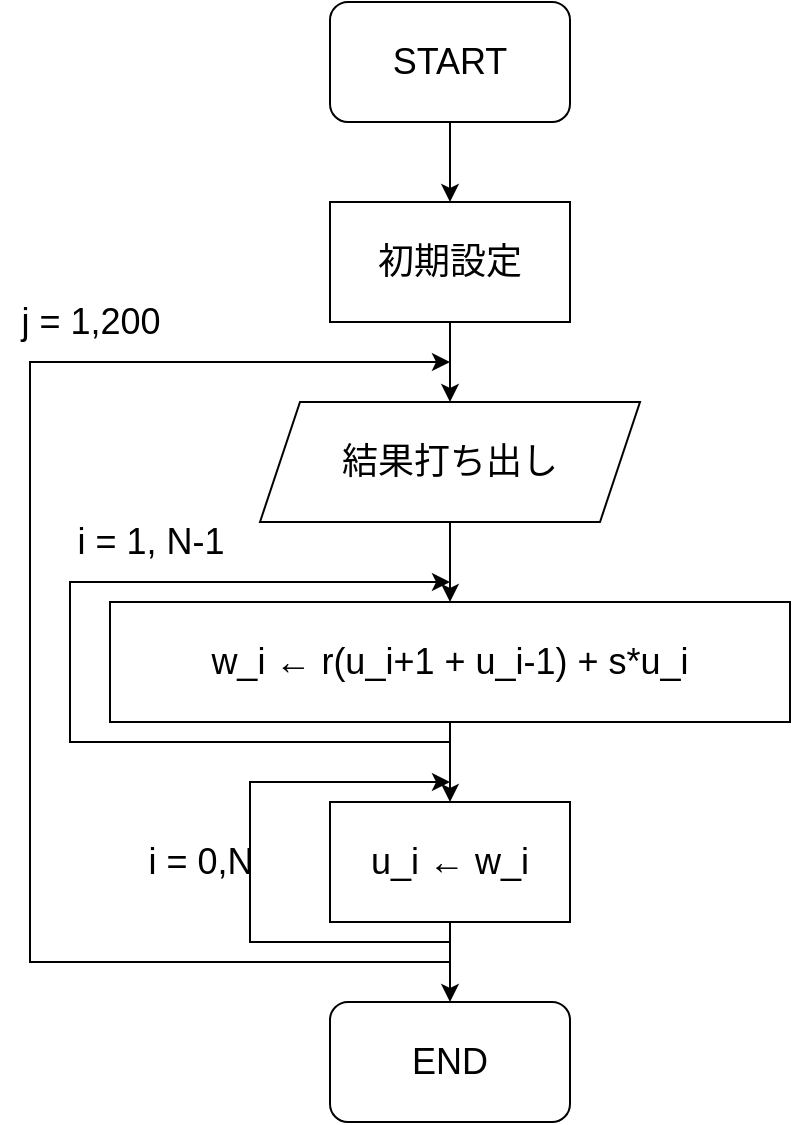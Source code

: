 <mxfile version="13.7.3" type="device"><diagram id="C5RBs43oDa-KdzZeNtuy" name="Page-1"><mxGraphModel dx="946" dy="517" grid="1" gridSize="10" guides="1" tooltips="1" connect="1" arrows="1" fold="1" page="1" pageScale="1" pageWidth="827" pageHeight="1169" math="0" shadow="0"><root><mxCell id="WIyWlLk6GJQsqaUBKTNV-0"/><mxCell id="WIyWlLk6GJQsqaUBKTNV-1" parent="WIyWlLk6GJQsqaUBKTNV-0"/><mxCell id="-aQOK1y5e2Bk9gVuAUHO-1" value="END" style="rounded=1;whiteSpace=wrap;html=1;fontSize=18;" vertex="1" parent="WIyWlLk6GJQsqaUBKTNV-1"><mxGeometry x="180" y="540" width="120" height="60" as="geometry"/></mxCell><mxCell id="-aQOK1y5e2Bk9gVuAUHO-4" value="" style="edgeStyle=orthogonalEdgeStyle;rounded=0;orthogonalLoop=1;jettySize=auto;html=1;fontSize=18;" edge="1" parent="WIyWlLk6GJQsqaUBKTNV-1" source="-aQOK1y5e2Bk9gVuAUHO-2" target="-aQOK1y5e2Bk9gVuAUHO-3"><mxGeometry relative="1" as="geometry"/></mxCell><mxCell id="-aQOK1y5e2Bk9gVuAUHO-2" value="START" style="rounded=1;whiteSpace=wrap;html=1;fontSize=18;" vertex="1" parent="WIyWlLk6GJQsqaUBKTNV-1"><mxGeometry x="180" y="40" width="120" height="60" as="geometry"/></mxCell><mxCell id="-aQOK1y5e2Bk9gVuAUHO-6" value="" style="edgeStyle=orthogonalEdgeStyle;rounded=0;orthogonalLoop=1;jettySize=auto;html=1;fontSize=18;" edge="1" parent="WIyWlLk6GJQsqaUBKTNV-1" source="-aQOK1y5e2Bk9gVuAUHO-3" target="-aQOK1y5e2Bk9gVuAUHO-5"><mxGeometry relative="1" as="geometry"/></mxCell><mxCell id="-aQOK1y5e2Bk9gVuAUHO-3" value="初期設定" style="rounded=0;whiteSpace=wrap;html=1;fontSize=18;" vertex="1" parent="WIyWlLk6GJQsqaUBKTNV-1"><mxGeometry x="180" y="140" width="120" height="60" as="geometry"/></mxCell><mxCell id="-aQOK1y5e2Bk9gVuAUHO-8" value="" style="edgeStyle=orthogonalEdgeStyle;rounded=0;orthogonalLoop=1;jettySize=auto;html=1;fontSize=18;" edge="1" parent="WIyWlLk6GJQsqaUBKTNV-1" source="-aQOK1y5e2Bk9gVuAUHO-5" target="-aQOK1y5e2Bk9gVuAUHO-7"><mxGeometry relative="1" as="geometry"/></mxCell><mxCell id="-aQOK1y5e2Bk9gVuAUHO-5" value="結果打ち出し" style="shape=parallelogram;perimeter=parallelogramPerimeter;whiteSpace=wrap;html=1;fixedSize=1;rounded=0;fontSize=18;" vertex="1" parent="WIyWlLk6GJQsqaUBKTNV-1"><mxGeometry x="145" y="240" width="190" height="60" as="geometry"/></mxCell><mxCell id="-aQOK1y5e2Bk9gVuAUHO-10" value="" style="edgeStyle=orthogonalEdgeStyle;rounded=0;orthogonalLoop=1;jettySize=auto;html=1;fontSize=18;" edge="1" parent="WIyWlLk6GJQsqaUBKTNV-1" source="-aQOK1y5e2Bk9gVuAUHO-7" target="-aQOK1y5e2Bk9gVuAUHO-9"><mxGeometry relative="1" as="geometry"/></mxCell><mxCell id="-aQOK1y5e2Bk9gVuAUHO-7" value="w_i ← r(u_i+1 + u_i-1) + s*u_i" style="whiteSpace=wrap;html=1;rounded=0;fontSize=18;" vertex="1" parent="WIyWlLk6GJQsqaUBKTNV-1"><mxGeometry x="70" y="340" width="340" height="60" as="geometry"/></mxCell><mxCell id="-aQOK1y5e2Bk9gVuAUHO-11" value="" style="edgeStyle=orthogonalEdgeStyle;rounded=0;orthogonalLoop=1;jettySize=auto;html=1;fontSize=18;" edge="1" parent="WIyWlLk6GJQsqaUBKTNV-1" source="-aQOK1y5e2Bk9gVuAUHO-9" target="-aQOK1y5e2Bk9gVuAUHO-1"><mxGeometry relative="1" as="geometry"/></mxCell><mxCell id="-aQOK1y5e2Bk9gVuAUHO-9" value="u_i ← w_i" style="whiteSpace=wrap;html=1;rounded=0;fontSize=18;" vertex="1" parent="WIyWlLk6GJQsqaUBKTNV-1"><mxGeometry x="180" y="440" width="120" height="60" as="geometry"/></mxCell><mxCell id="-aQOK1y5e2Bk9gVuAUHO-12" value="" style="endArrow=classic;html=1;rounded=0;fontSize=18;" edge="1" parent="WIyWlLk6GJQsqaUBKTNV-1"><mxGeometry width="50" height="50" relative="1" as="geometry"><mxPoint x="240" y="510" as="sourcePoint"/><mxPoint x="240" y="430" as="targetPoint"/><Array as="points"><mxPoint x="140" y="510"/><mxPoint x="140" y="430"/></Array></mxGeometry></mxCell><mxCell id="-aQOK1y5e2Bk9gVuAUHO-13" value="i = 0,N" style="text;html=1;align=center;verticalAlign=middle;resizable=0;points=[];autosize=1;fontSize=18;" vertex="1" parent="WIyWlLk6GJQsqaUBKTNV-1"><mxGeometry x="80" y="455" width="70" height="30" as="geometry"/></mxCell><mxCell id="-aQOK1y5e2Bk9gVuAUHO-14" value="" style="endArrow=classic;html=1;rounded=0;fontSize=18;" edge="1" parent="WIyWlLk6GJQsqaUBKTNV-1"><mxGeometry width="50" height="50" relative="1" as="geometry"><mxPoint x="240" y="410" as="sourcePoint"/><mxPoint x="240" y="330" as="targetPoint"/><Array as="points"><mxPoint x="50" y="410"/><mxPoint x="50" y="330"/></Array></mxGeometry></mxCell><mxCell id="-aQOK1y5e2Bk9gVuAUHO-15" value="i = 1, N-1" style="text;html=1;align=center;verticalAlign=middle;resizable=0;points=[];autosize=1;fontSize=18;" vertex="1" parent="WIyWlLk6GJQsqaUBKTNV-1"><mxGeometry x="45" y="295" width="90" height="30" as="geometry"/></mxCell><mxCell id="-aQOK1y5e2Bk9gVuAUHO-16" value="" style="endArrow=classic;html=1;rounded=0;fontSize=18;" edge="1" parent="WIyWlLk6GJQsqaUBKTNV-1"><mxGeometry width="50" height="50" relative="1" as="geometry"><mxPoint x="240" y="520" as="sourcePoint"/><mxPoint x="240" y="220" as="targetPoint"/><Array as="points"><mxPoint x="30" y="520"/><mxPoint x="30" y="220"/></Array></mxGeometry></mxCell><mxCell id="-aQOK1y5e2Bk9gVuAUHO-17" value="j = 1,200" style="text;html=1;align=center;verticalAlign=middle;resizable=0;points=[];autosize=1;fontSize=18;" vertex="1" parent="WIyWlLk6GJQsqaUBKTNV-1"><mxGeometry x="15" y="185" width="90" height="30" as="geometry"/></mxCell></root></mxGraphModel></diagram></mxfile>
